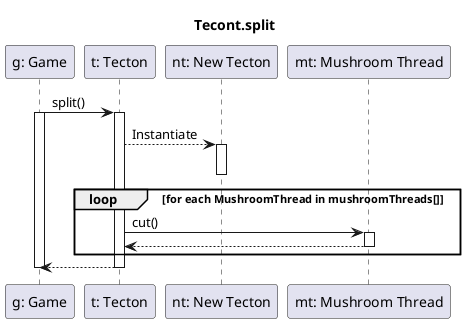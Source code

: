 @startuml split_sequence
title Tecont.split

participant "g: Game" as game
participant "t: Tecton" as tecton
participant "nt: New Tecton" as newtecton
participant "mt: Mushroom Thread" as thread

game -> tecton: split()
activate game
activate tecton

tecton --> newtecton: Instantiate
activate newtecton
deactivate newtecton

loop for each MushroomThread in mushroomThreads[]

tecton -> thread: cut()
activate thread

thread --> tecton
deactivate thread

end

game <-- tecton
deactivate tecton
deactivate game

@enduml